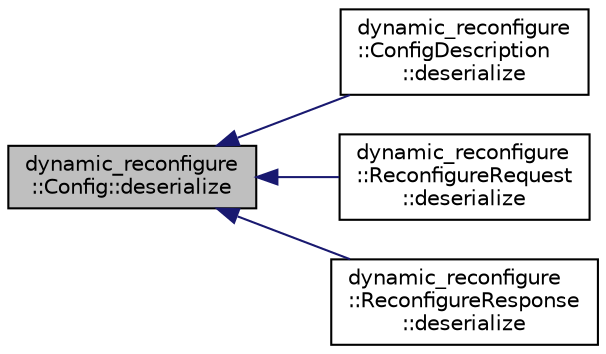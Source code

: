 digraph "dynamic_reconfigure::Config::deserialize"
{
  edge [fontname="Helvetica",fontsize="10",labelfontname="Helvetica",labelfontsize="10"];
  node [fontname="Helvetica",fontsize="10",shape=record];
  rankdir="LR";
  Node1 [label="dynamic_reconfigure\l::Config::deserialize",height=0.2,width=0.4,color="black", fillcolor="grey75", style="filled" fontcolor="black"];
  Node1 -> Node2 [dir="back",color="midnightblue",fontsize="10",style="solid",fontname="Helvetica"];
  Node2 [label="dynamic_reconfigure\l::ConfigDescription\l::deserialize",height=0.2,width=0.4,color="black", fillcolor="white", style="filled",URL="$classdynamic__reconfigure_1_1_config_description.html#ac7fc5a5d4b31b9637fab11fd503fcaf9"];
  Node1 -> Node3 [dir="back",color="midnightblue",fontsize="10",style="solid",fontname="Helvetica"];
  Node3 [label="dynamic_reconfigure\l::ReconfigureRequest\l::deserialize",height=0.2,width=0.4,color="black", fillcolor="white", style="filled",URL="$classdynamic__reconfigure_1_1_reconfigure_request.html#a28408e3ec791e4238ed553a0d558602f"];
  Node1 -> Node4 [dir="back",color="midnightblue",fontsize="10",style="solid",fontname="Helvetica"];
  Node4 [label="dynamic_reconfigure\l::ReconfigureResponse\l::deserialize",height=0.2,width=0.4,color="black", fillcolor="white", style="filled",URL="$classdynamic__reconfigure_1_1_reconfigure_response.html#aaf07d2872d5e88a833154fafc20f09ad"];
}
